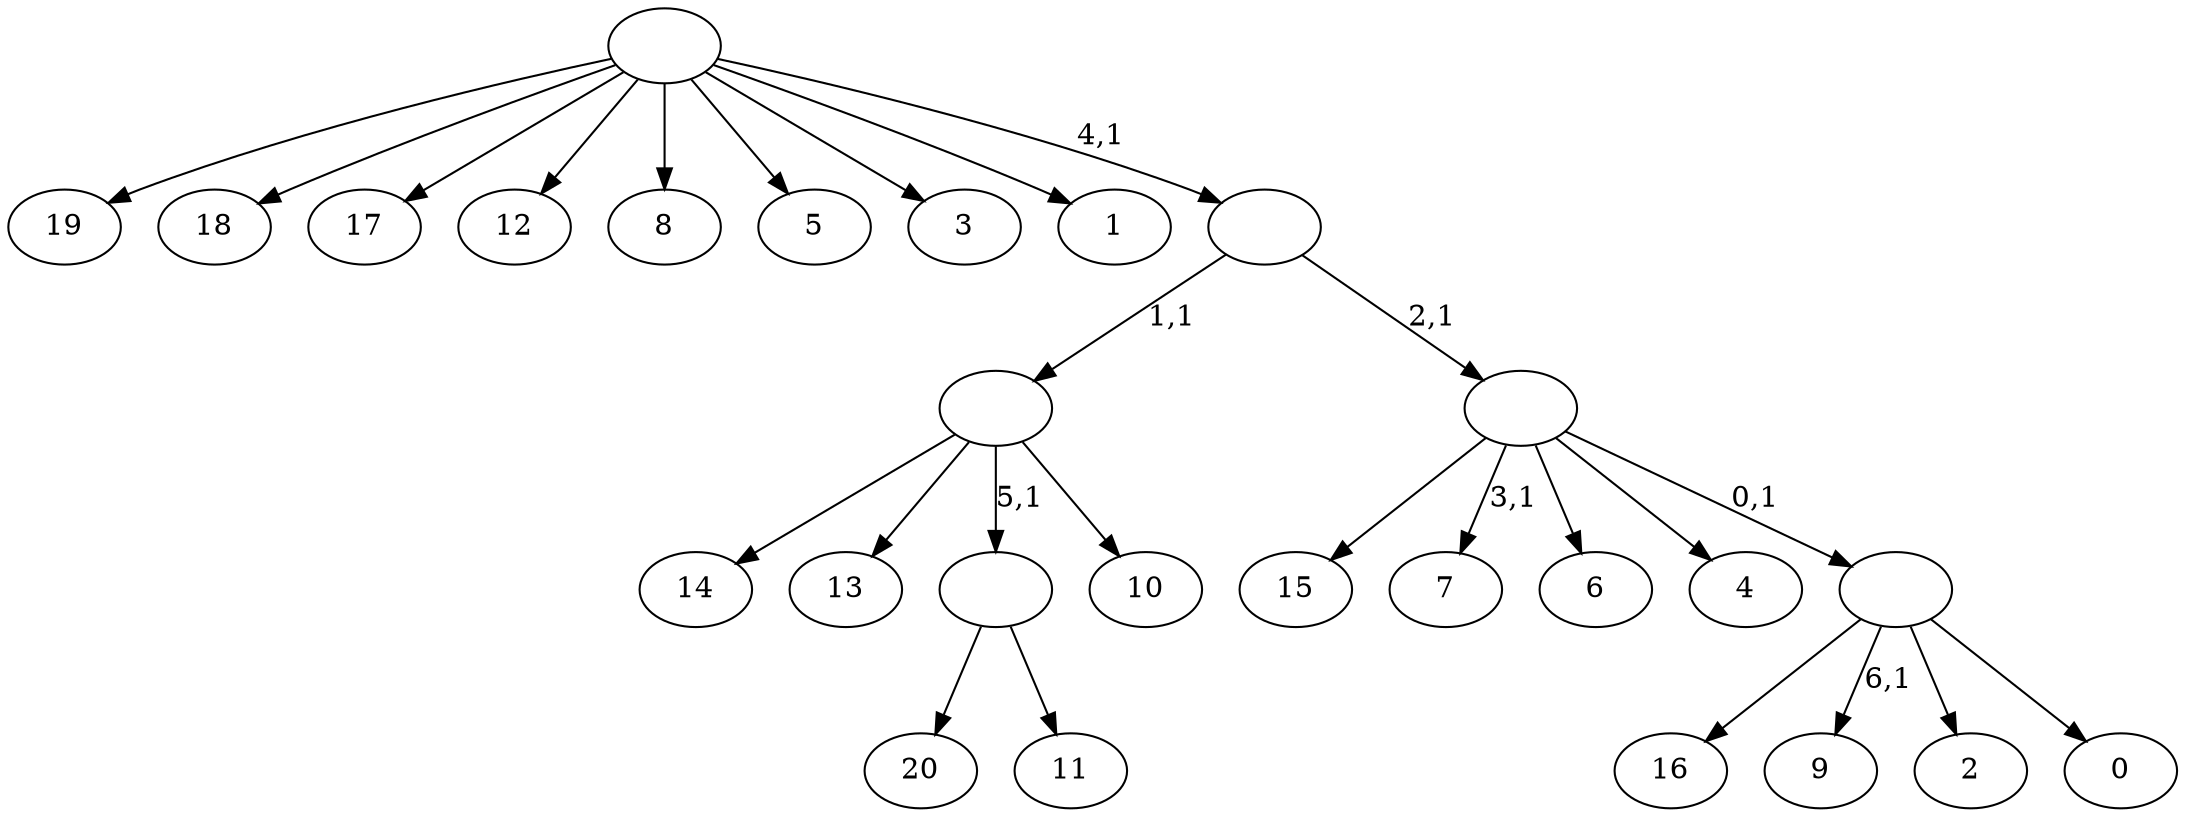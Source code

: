 digraph T {
	28 [label="20"]
	27 [label="19"]
	26 [label="18"]
	25 [label="17"]
	24 [label="16"]
	23 [label="15"]
	22 [label="14"]
	21 [label="13"]
	20 [label="12"]
	19 [label="11"]
	18 [label=""]
	17 [label="10"]
	16 [label=""]
	15 [label="9"]
	13 [label="8"]
	12 [label="7"]
	10 [label="6"]
	9 [label="5"]
	8 [label="4"]
	7 [label="3"]
	6 [label="2"]
	5 [label="1"]
	4 [label="0"]
	3 [label=""]
	2 [label=""]
	1 [label=""]
	0 [label=""]
	18 -> 28 [label=""]
	18 -> 19 [label=""]
	16 -> 22 [label=""]
	16 -> 21 [label=""]
	16 -> 18 [label="5,1"]
	16 -> 17 [label=""]
	3 -> 15 [label="6,1"]
	3 -> 24 [label=""]
	3 -> 6 [label=""]
	3 -> 4 [label=""]
	2 -> 12 [label="3,1"]
	2 -> 23 [label=""]
	2 -> 10 [label=""]
	2 -> 8 [label=""]
	2 -> 3 [label="0,1"]
	1 -> 16 [label="1,1"]
	1 -> 2 [label="2,1"]
	0 -> 27 [label=""]
	0 -> 26 [label=""]
	0 -> 25 [label=""]
	0 -> 20 [label=""]
	0 -> 13 [label=""]
	0 -> 9 [label=""]
	0 -> 7 [label=""]
	0 -> 5 [label=""]
	0 -> 1 [label="4,1"]
}
